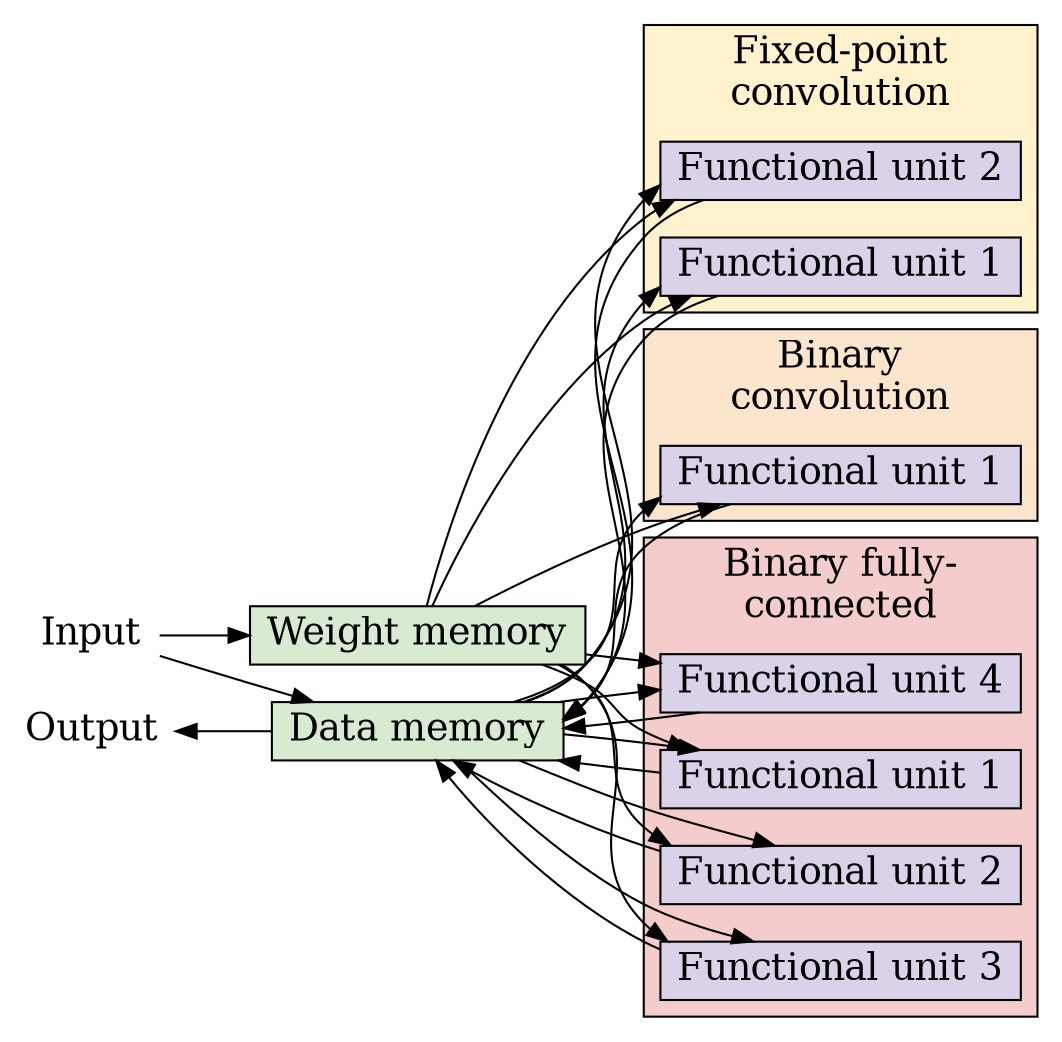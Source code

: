 digraph bnn
{
  graph [fontsize = 18, rankdir = LR];
  node [fontsize = 18, shape = box, style = filled, height = 0];
  edge [fontsize = 18];

  input [shape = none, style = "", label = "Input"];
  {input; output; rank = same};

  dmem [label = "Data memory", fillcolor = "#d9ead3"]
  wtmem [label = "Weight memory", fillcolor = "#d9ead3"]

  subgraph cluster_0
  {
    rank = same;
    label = "Fixed-point\nconvolution";
    fillcolor = "#fff2cc";
    style = filled;
    fu_0_0 [label = "Functional unit 1", fillcolor = "#d9d2e9"];
    fu_0_1 [label = "Functional unit 2", fillcolor = "#d9d2e9"];
  }
  subgraph cluster_1
  {
    rank = same;
    label = "Binary\nconvolution";
    fillcolor = "#fce5cd";
    style = filled;
    fu_1_0 [label = "Functional unit 1", fillcolor = "#d9d2e9"];
  }
  subgraph cluster_2
  {
    rank = same;
    label = "Binary fully-\nconnected";
    fillcolor = "#f4cccc";
    style = filled;
    fu_2_0 [label = "Functional unit 1", fillcolor = "#d9d2e9"];
    fu_2_1 [label = "Functional unit 2", fillcolor = "#d9d2e9"];
    fu_2_2 [label = "Functional unit 3", fillcolor = "#d9d2e9"];
    fu_2_3 [label = "Functional unit 4", fillcolor = "#d9d2e9"];
  }
  
  output [shape = none, style = "", label = "Output"];
  
  input -> dmem;
  input -> wtmem;
  dmem -> fu_0_0;
  dmem -> fu_0_1;
  fu_0_0 -> dmem;
  fu_0_1 -> dmem;
  wtmem -> fu_0_0;
  wtmem -> fu_0_1;
  dmem -> fu_1_0;
  fu_1_0 -> dmem;
  wtmem -> fu_1_0;
  dmem -> fu_2_0;
  dmem -> fu_2_1;
  dmem -> fu_2_2;
  dmem -> fu_2_3;
  fu_2_0 -> dmem;
  fu_2_1 -> dmem;
  fu_2_2 -> dmem;
  fu_2_3 -> dmem;
  wtmem -> fu_2_0;
  wtmem -> fu_2_1;
  wtmem -> fu_2_2;
  wtmem -> fu_2_3;
  dmem -> output;
}
